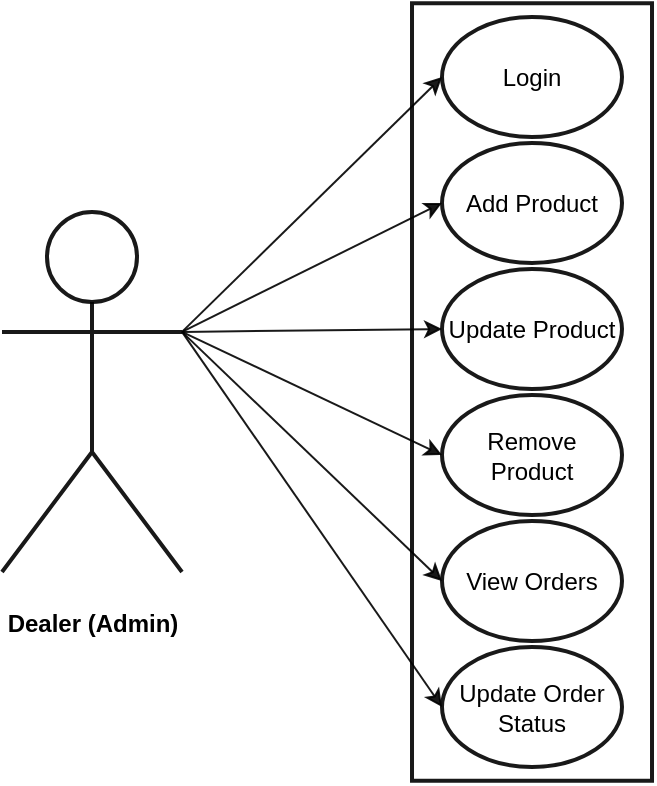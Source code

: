 <mxfile>
    <diagram id="nGjL2gJvoyCE46y_6FTz" name="Page-1">
        <mxGraphModel dx="898" dy="935" grid="1" gridSize="10" guides="1" tooltips="1" connect="1" arrows="1" fold="1" page="1" pageScale="1" pageWidth="827" pageHeight="1169" math="0" shadow="0">
            <root>
                <mxCell id="0"/>
                <mxCell id="1" parent="0"/>
                <mxCell id="10" style="edgeStyle=none;html=1;exitX=1;exitY=0.333;exitDx=0;exitDy=0;exitPerimeter=0;entryX=0;entryY=0.5;entryDx=0;entryDy=0;opacity=90;fontSize=12;" edge="1" parent="1" source="2" target="4">
                    <mxGeometry relative="1" as="geometry"/>
                </mxCell>
                <mxCell id="11" style="edgeStyle=none;html=1;exitX=1;exitY=0.333;exitDx=0;exitDy=0;exitPerimeter=0;entryX=0;entryY=0.5;entryDx=0;entryDy=0;opacity=90;fontSize=12;" edge="1" parent="1" source="2" target="5">
                    <mxGeometry relative="1" as="geometry"/>
                </mxCell>
                <mxCell id="3" value="" style="rounded=0;whiteSpace=wrap;html=1;rotation=90;fillStyle=auto;strokeColor=default;gradientColor=none;fillColor=none;strokeWidth=2;opacity=90;fontSize=12;direction=west;" vertex="1" parent="1">
                    <mxGeometry x="90.63" y="190" width="388.75" height="120" as="geometry"/>
                </mxCell>
                <mxCell id="13" style="edgeStyle=none;html=1;exitX=1;exitY=0.333;exitDx=0;exitDy=0;exitPerimeter=0;entryX=0;entryY=0.5;entryDx=0;entryDy=0;opacity=90;fontSize=12;" edge="1" parent="1" source="2" target="6">
                    <mxGeometry relative="1" as="geometry"/>
                </mxCell>
                <mxCell id="14" style="edgeStyle=none;html=1;exitX=1;exitY=0.333;exitDx=0;exitDy=0;exitPerimeter=0;entryX=0;entryY=0.5;entryDx=0;entryDy=0;opacity=90;fontSize=12;" edge="1" parent="1" source="2" target="7">
                    <mxGeometry relative="1" as="geometry"/>
                </mxCell>
                <mxCell id="15" style="edgeStyle=none;html=1;exitX=1;exitY=0.333;exitDx=0;exitDy=0;exitPerimeter=0;entryX=0;entryY=0.5;entryDx=0;entryDy=0;opacity=90;fontSize=12;" edge="1" parent="1" source="2" target="8">
                    <mxGeometry relative="1" as="geometry"/>
                </mxCell>
                <mxCell id="16" style="edgeStyle=none;html=1;exitX=1;exitY=0.333;exitDx=0;exitDy=0;exitPerimeter=0;entryX=0;entryY=0.5;entryDx=0;entryDy=0;opacity=90;fontSize=12;" edge="1" parent="1" source="2" target="9">
                    <mxGeometry relative="1" as="geometry"/>
                </mxCell>
                <mxCell id="2" value="&lt;p data-end=&quot;337&quot; data-start=&quot;302&quot;&gt;&lt;span data-end=&quot;337&quot; data-start=&quot;319&quot;&gt;&lt;b&gt;Dealer (Admin)&lt;/b&gt;&lt;/span&gt;&lt;/p&gt;&lt;br/&gt;&lt;p data-end=&quot;355&quot; data-start=&quot;339&quot;&gt;&lt;/p&gt;" style="shape=umlActor;verticalLabelPosition=bottom;verticalAlign=top;html=1;outlineConnect=0;fillColor=none;strokeWidth=2;opacity=90;" vertex="1" parent="1">
                    <mxGeometry x="20" y="160" width="90" height="180" as="geometry"/>
                </mxCell>
                <mxCell id="4" value="Login" style="ellipse;whiteSpace=wrap;html=1;strokeWidth=2;opacity=90;fontSize=12;" vertex="1" parent="1">
                    <mxGeometry x="240" y="62.5" width="90" height="60" as="geometry"/>
                </mxCell>
                <mxCell id="5" value="Add Product" style="ellipse;whiteSpace=wrap;html=1;strokeWidth=2;opacity=90;fontSize=12;" vertex="1" parent="1">
                    <mxGeometry x="240" y="125.5" width="90" height="60" as="geometry"/>
                </mxCell>
                <mxCell id="6" value="Update Product" style="ellipse;whiteSpace=wrap;html=1;strokeWidth=2;opacity=90;fontSize=12;" vertex="1" parent="1">
                    <mxGeometry x="240" y="188.5" width="90" height="60" as="geometry"/>
                </mxCell>
                <mxCell id="7" value="Remove Product" style="ellipse;whiteSpace=wrap;html=1;strokeWidth=2;opacity=90;fontSize=12;" vertex="1" parent="1">
                    <mxGeometry x="240" y="251.5" width="90" height="60" as="geometry"/>
                </mxCell>
                <mxCell id="8" value="View Orders" style="ellipse;whiteSpace=wrap;html=1;strokeWidth=2;opacity=90;fontSize=12;" vertex="1" parent="1">
                    <mxGeometry x="240" y="314.5" width="90" height="60" as="geometry"/>
                </mxCell>
                <mxCell id="9" value="Update Order Status" style="ellipse;whiteSpace=wrap;html=1;strokeWidth=2;opacity=90;fontSize=12;" vertex="1" parent="1">
                    <mxGeometry x="240" y="377.5" width="90" height="60" as="geometry"/>
                </mxCell>
            </root>
        </mxGraphModel>
    </diagram>
</mxfile>